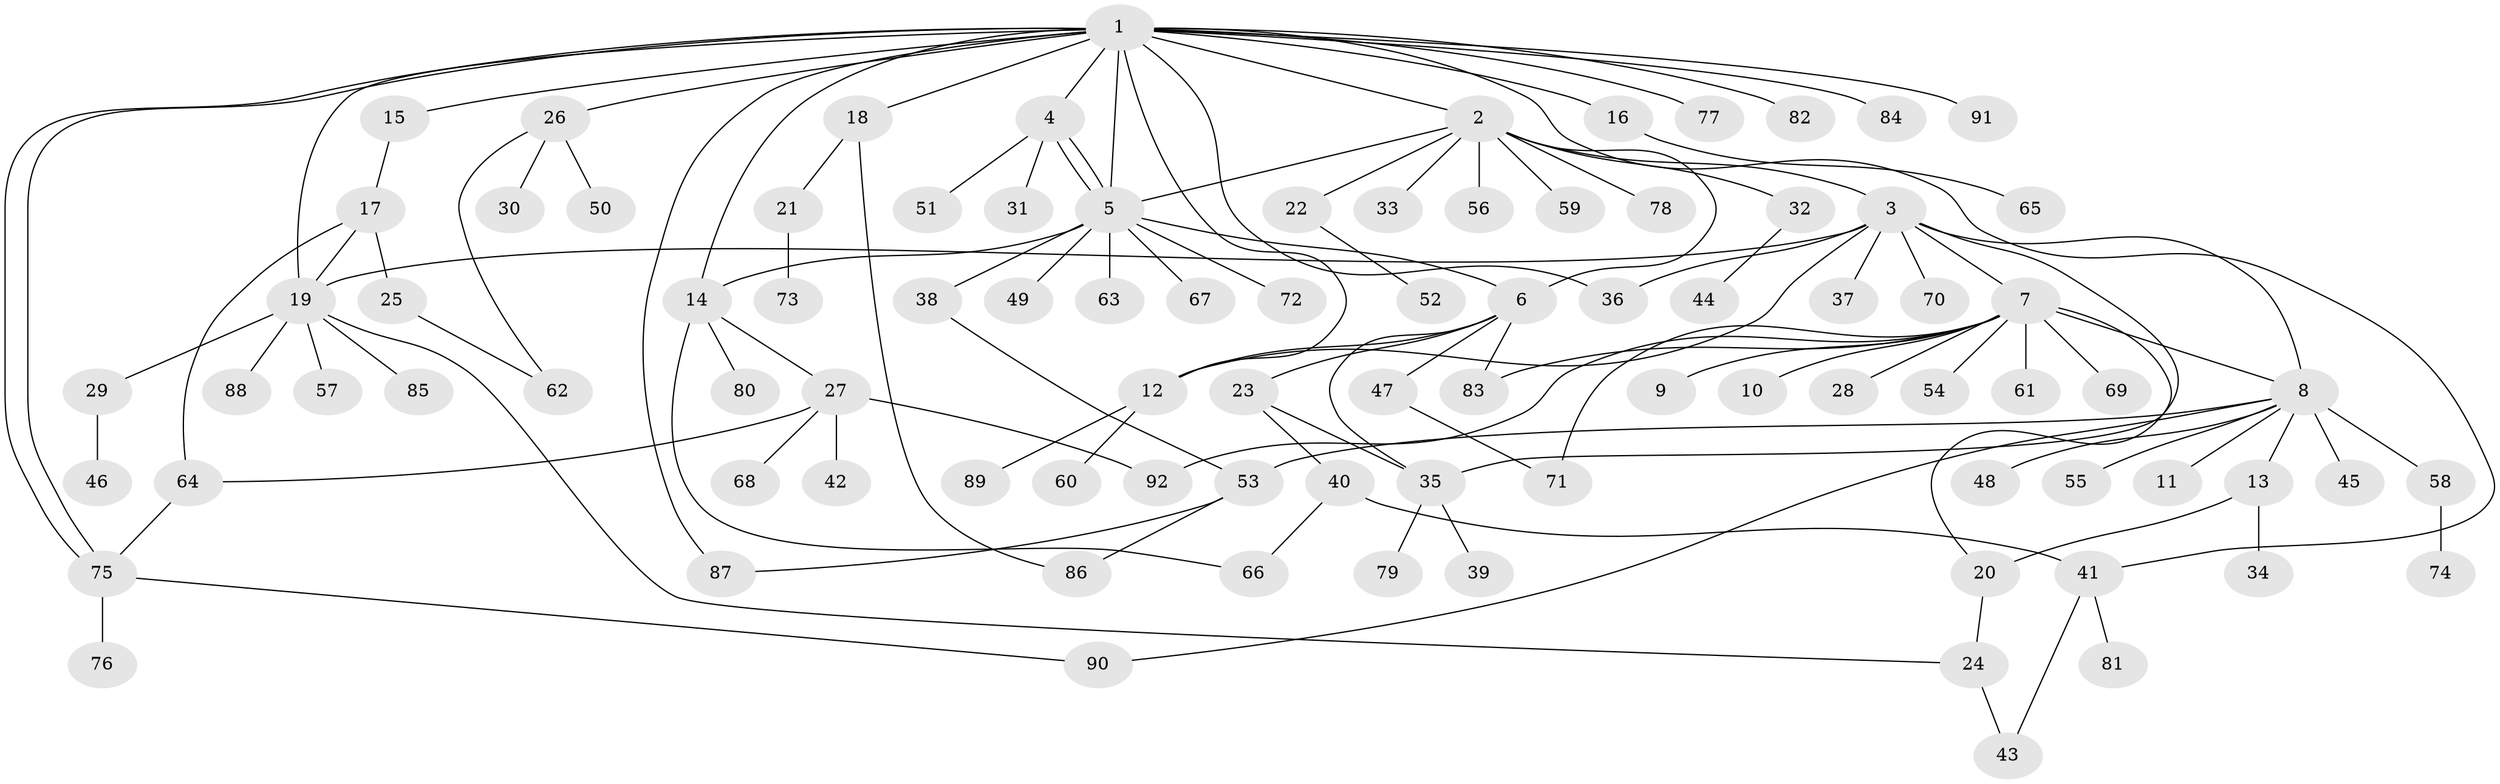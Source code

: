 // Generated by graph-tools (version 1.1) at 2025/49/03/09/25 03:49:59]
// undirected, 92 vertices, 120 edges
graph export_dot {
graph [start="1"]
  node [color=gray90,style=filled];
  1;
  2;
  3;
  4;
  5;
  6;
  7;
  8;
  9;
  10;
  11;
  12;
  13;
  14;
  15;
  16;
  17;
  18;
  19;
  20;
  21;
  22;
  23;
  24;
  25;
  26;
  27;
  28;
  29;
  30;
  31;
  32;
  33;
  34;
  35;
  36;
  37;
  38;
  39;
  40;
  41;
  42;
  43;
  44;
  45;
  46;
  47;
  48;
  49;
  50;
  51;
  52;
  53;
  54;
  55;
  56;
  57;
  58;
  59;
  60;
  61;
  62;
  63;
  64;
  65;
  66;
  67;
  68;
  69;
  70;
  71;
  72;
  73;
  74;
  75;
  76;
  77;
  78;
  79;
  80;
  81;
  82;
  83;
  84;
  85;
  86;
  87;
  88;
  89;
  90;
  91;
  92;
  1 -- 2;
  1 -- 4;
  1 -- 5;
  1 -- 12;
  1 -- 14;
  1 -- 15;
  1 -- 16;
  1 -- 18;
  1 -- 19;
  1 -- 26;
  1 -- 36;
  1 -- 41;
  1 -- 75;
  1 -- 75;
  1 -- 77;
  1 -- 82;
  1 -- 84;
  1 -- 87;
  1 -- 91;
  2 -- 3;
  2 -- 5;
  2 -- 6;
  2 -- 22;
  2 -- 32;
  2 -- 33;
  2 -- 56;
  2 -- 59;
  2 -- 78;
  3 -- 7;
  3 -- 8;
  3 -- 12;
  3 -- 19;
  3 -- 35;
  3 -- 36;
  3 -- 37;
  3 -- 70;
  4 -- 5;
  4 -- 5;
  4 -- 31;
  4 -- 51;
  5 -- 6;
  5 -- 14;
  5 -- 38;
  5 -- 49;
  5 -- 63;
  5 -- 67;
  5 -- 72;
  6 -- 12;
  6 -- 23;
  6 -- 35;
  6 -- 47;
  6 -- 83;
  7 -- 8;
  7 -- 9;
  7 -- 10;
  7 -- 20;
  7 -- 28;
  7 -- 54;
  7 -- 61;
  7 -- 69;
  7 -- 71;
  7 -- 83;
  7 -- 92;
  8 -- 11;
  8 -- 13;
  8 -- 45;
  8 -- 48;
  8 -- 53;
  8 -- 55;
  8 -- 58;
  8 -- 90;
  12 -- 60;
  12 -- 89;
  13 -- 20;
  13 -- 34;
  14 -- 27;
  14 -- 66;
  14 -- 80;
  15 -- 17;
  16 -- 65;
  17 -- 19;
  17 -- 25;
  17 -- 64;
  18 -- 21;
  18 -- 86;
  19 -- 24;
  19 -- 29;
  19 -- 57;
  19 -- 85;
  19 -- 88;
  20 -- 24;
  21 -- 73;
  22 -- 52;
  23 -- 35;
  23 -- 40;
  24 -- 43;
  25 -- 62;
  26 -- 30;
  26 -- 50;
  26 -- 62;
  27 -- 42;
  27 -- 64;
  27 -- 68;
  27 -- 92;
  29 -- 46;
  32 -- 44;
  35 -- 39;
  35 -- 79;
  38 -- 53;
  40 -- 41;
  40 -- 66;
  41 -- 43;
  41 -- 81;
  47 -- 71;
  53 -- 86;
  53 -- 87;
  58 -- 74;
  64 -- 75;
  75 -- 76;
  75 -- 90;
}
